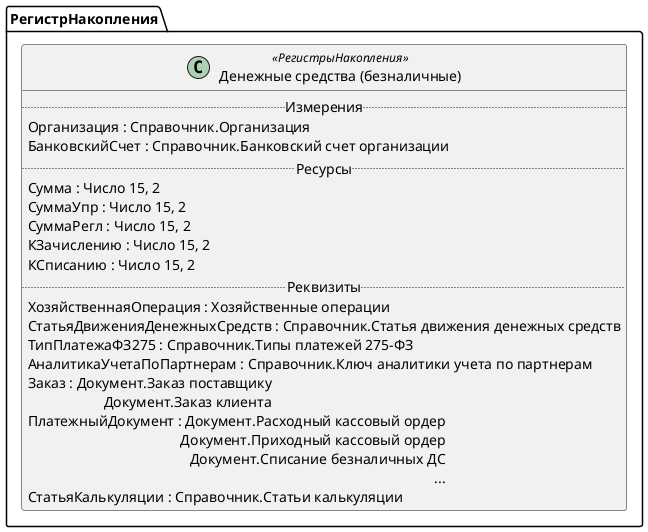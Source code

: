 ﻿@startuml ДенежныеСредстваБезналичные
'!include templates.wsd
'..\include templates.wsd
class РегистрНакопления.ДенежныеСредстваБезналичные as "Денежные средства (безналичные)" <<РегистрыНакопления>>
{
..Измерения..
Организация : Справочник.Организация
БанковскийСчет : Справочник.Банковский счет организации
..Ресурсы..
Сумма : Число 15, 2
СуммаУпр : Число 15, 2
СуммаРегл : Число 15, 2
КЗачислению : Число 15, 2
КСписанию : Число 15, 2
..Реквизиты..
ХозяйственнаяОперация : Хозяйственные операции
СтатьяДвиженияДенежныхСредств : Справочник.Статья движения денежных средств
ТипПлатежаФЗ275 : Справочник.Типы платежей 275-ФЗ
АналитикаУчетаПоПартнерам : Справочник.Ключ аналитики учета по партнерам
Заказ : Документ.Заказ поставщику\rДокумент.Заказ клиента
ПлатежныйДокумент : Документ.Расходный кассовый ордер\rДокумент.Приходный кассовый ордер\rДокумент.Списание безналичных ДС\r...
СтатьяКалькуляции : Справочник.Статьи калькуляции
}
@enduml
